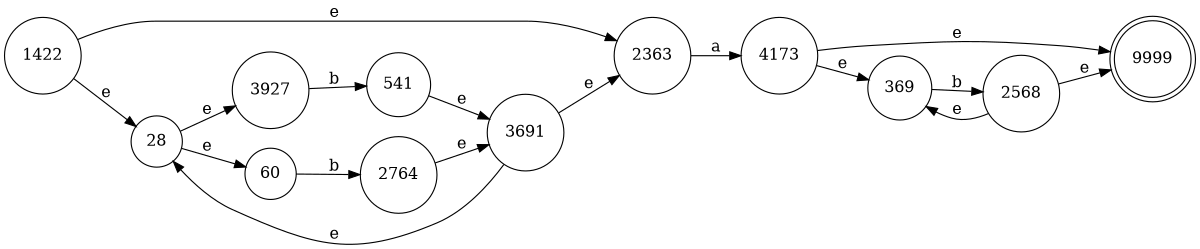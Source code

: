 digraph finite_state_machine {
	rankdir=LR size="8,5"
	node [shape=doublecircle]
	9999
	node [shape=circle]
	1422 -> 2363 [label=e
]
	1422 -> 28 [label=e
]
	2363 -> 4173 [label=a
]
	2568 -> 369 [label=e
]
	2568 -> 9999 [label=e
]
	2764 -> 3691 [label=e
]
	28 -> 3927 [label=e
]
	28 -> 60 [label=e
]
	369 -> 2568 [label=b
]
	3691 -> 2363 [label=e
]
	3691 -> 28 [label=e
]
	3927 -> 541 [label=b
]
	4173 -> 369 [label=e
]
	4173 -> 9999 [label=e
]
	541 -> 3691 [label=e
]
	60 -> 2764 [label=b
]
}

